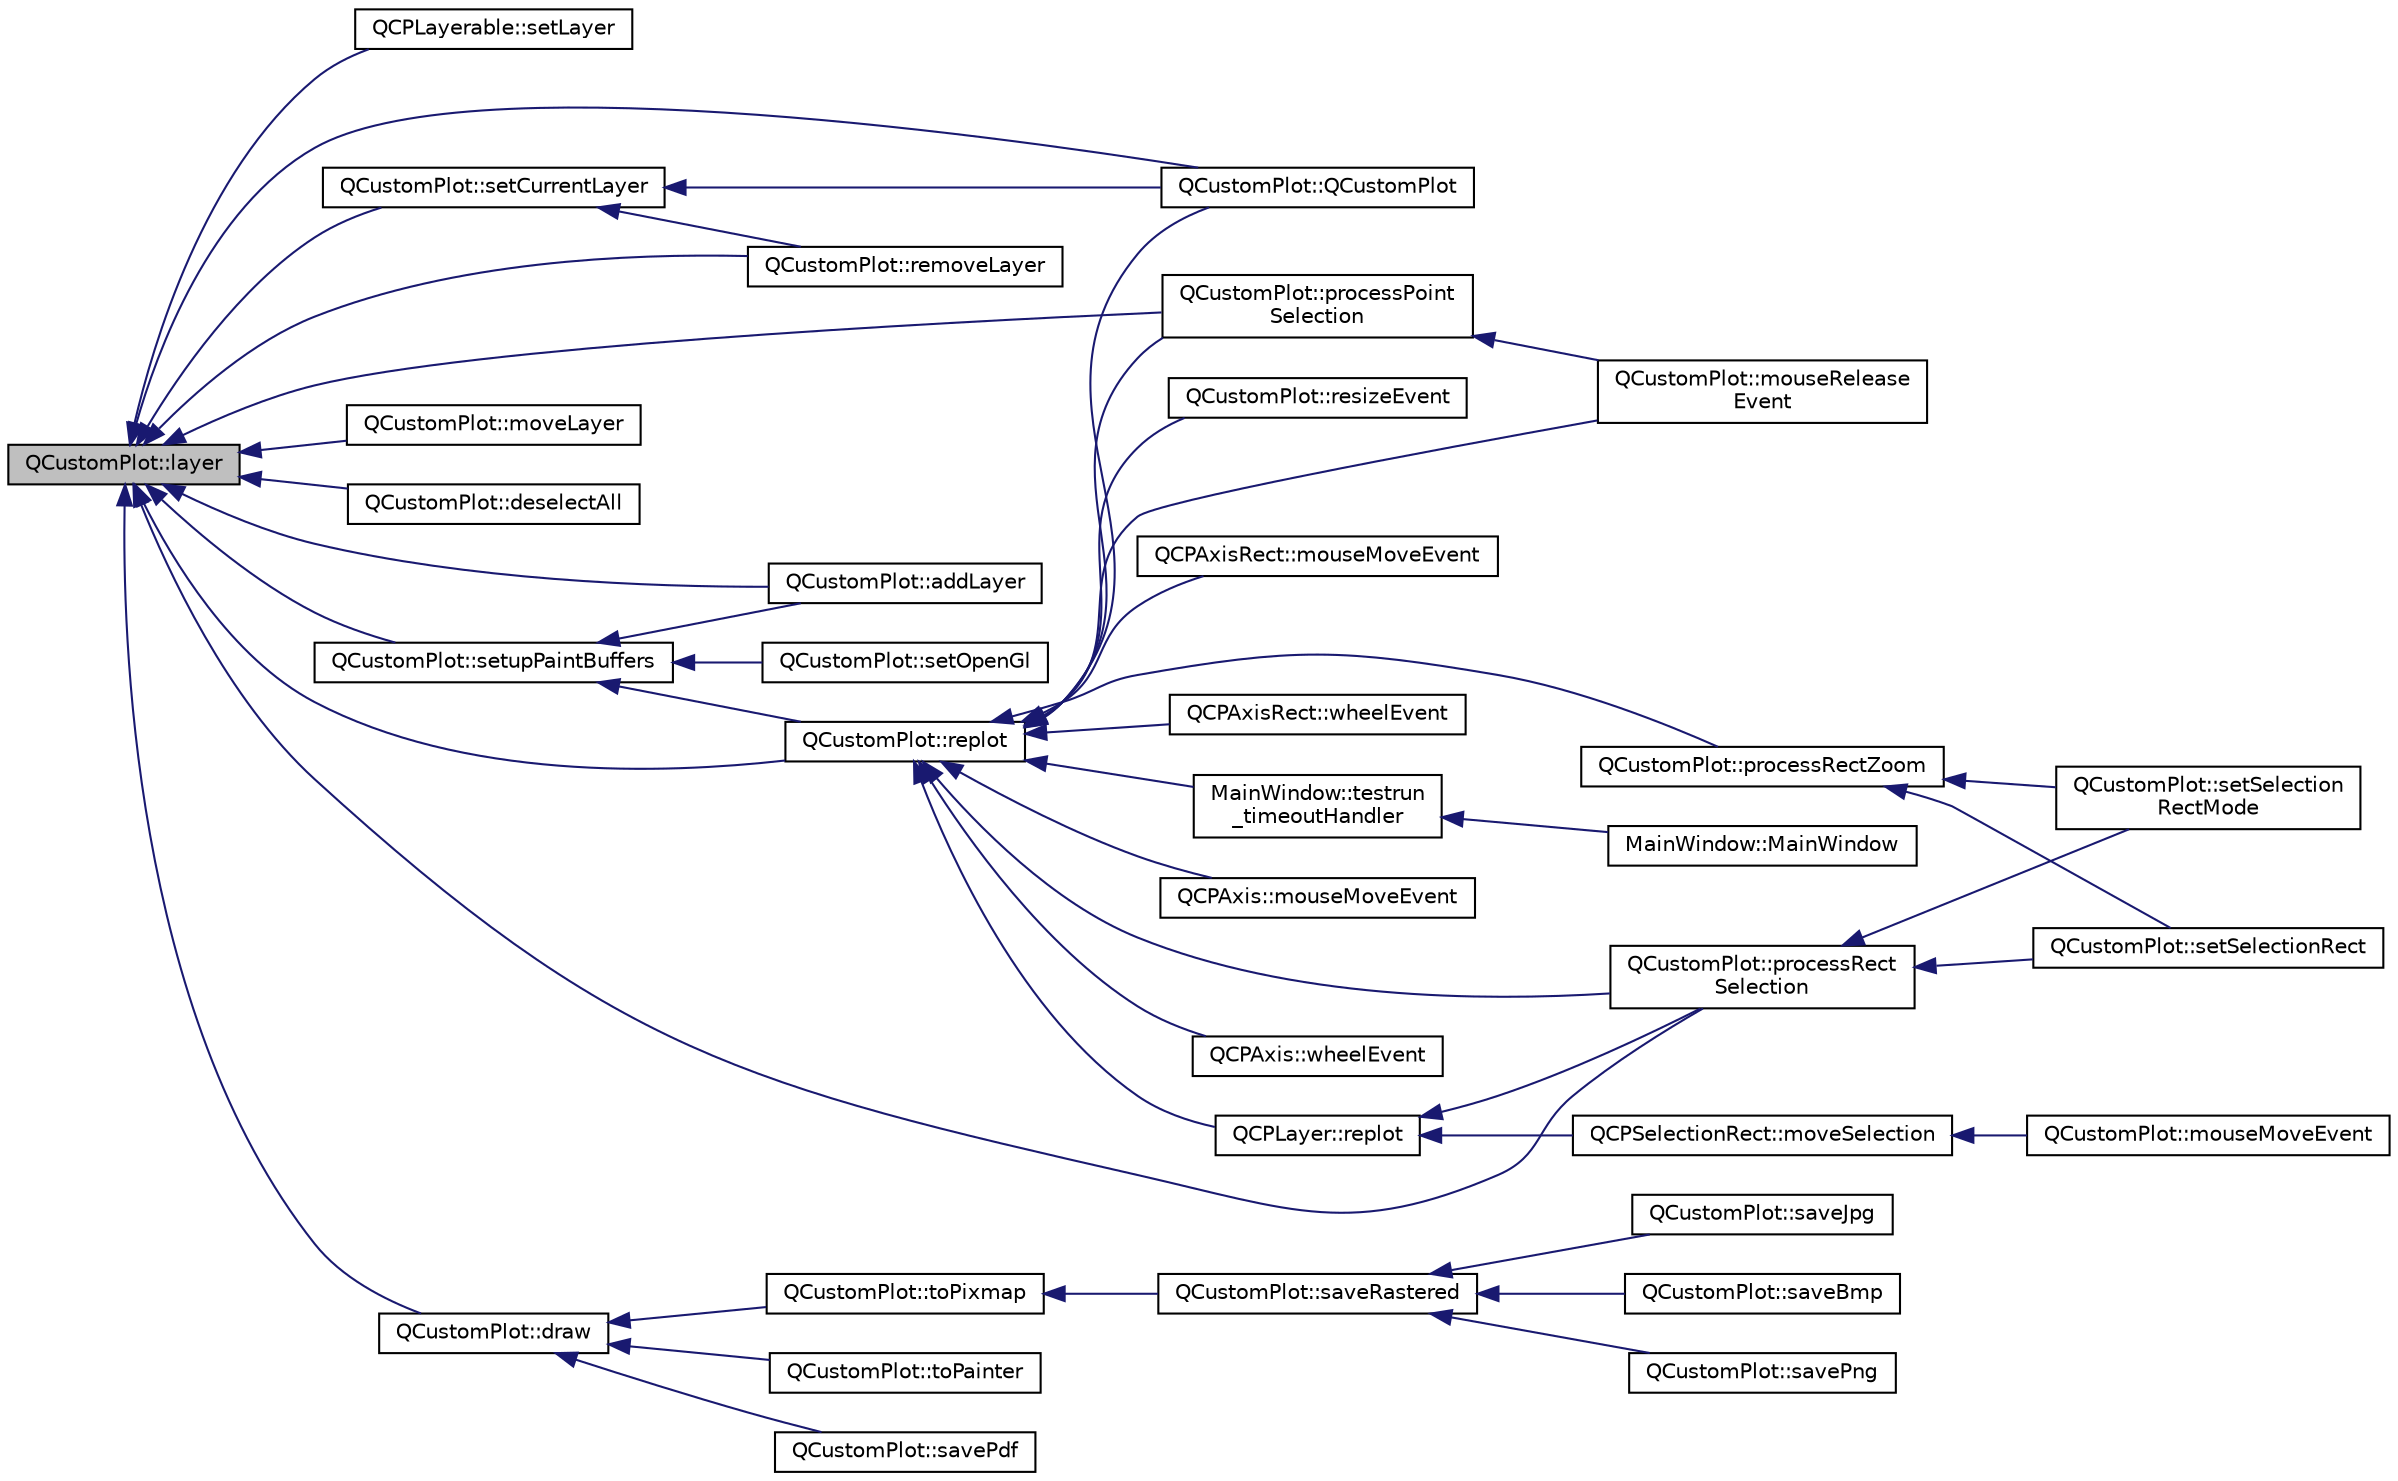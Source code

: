 digraph "QCustomPlot::layer"
{
  edge [fontname="Helvetica",fontsize="10",labelfontname="Helvetica",labelfontsize="10"];
  node [fontname="Helvetica",fontsize="10",shape=record];
  rankdir="LR";
  Node424 [label="QCustomPlot::layer",height=0.2,width=0.4,color="black", fillcolor="grey75", style="filled", fontcolor="black"];
  Node424 -> Node425 [dir="back",color="midnightblue",fontsize="10",style="solid",fontname="Helvetica"];
  Node425 [label="QCPLayerable::setLayer",height=0.2,width=0.4,color="black", fillcolor="white", style="filled",URL="$class_q_c_p_layerable.html#ab25a0e7b897993b44447caee0f142083"];
  Node424 -> Node426 [dir="back",color="midnightblue",fontsize="10",style="solid",fontname="Helvetica"];
  Node426 [label="QCustomPlot::QCustomPlot",height=0.2,width=0.4,color="black", fillcolor="white", style="filled",URL="$class_q_custom_plot.html#a45b99626558651a6428b83972b0b34b8"];
  Node424 -> Node427 [dir="back",color="midnightblue",fontsize="10",style="solid",fontname="Helvetica"];
  Node427 [label="QCustomPlot::setCurrentLayer",height=0.2,width=0.4,color="black", fillcolor="white", style="filled",URL="$class_q_custom_plot.html#a73a6dc47c653bb6f8f030abca5a11852"];
  Node427 -> Node426 [dir="back",color="midnightblue",fontsize="10",style="solid",fontname="Helvetica"];
  Node427 -> Node428 [dir="back",color="midnightblue",fontsize="10",style="solid",fontname="Helvetica"];
  Node428 [label="QCustomPlot::removeLayer",height=0.2,width=0.4,color="black", fillcolor="white", style="filled",URL="$class_q_custom_plot.html#a40f75e342c5eaab6a86066a42a0e2a94"];
  Node424 -> Node429 [dir="back",color="midnightblue",fontsize="10",style="solid",fontname="Helvetica"];
  Node429 [label="QCustomPlot::addLayer",height=0.2,width=0.4,color="black", fillcolor="white", style="filled",URL="$class_q_custom_plot.html#ad5255393df078448bb6ac83fa5db5f52"];
  Node424 -> Node428 [dir="back",color="midnightblue",fontsize="10",style="solid",fontname="Helvetica"];
  Node424 -> Node430 [dir="back",color="midnightblue",fontsize="10",style="solid",fontname="Helvetica"];
  Node430 [label="QCustomPlot::moveLayer",height=0.2,width=0.4,color="black", fillcolor="white", style="filled",URL="$class_q_custom_plot.html#ae896140beff19424e9e9e02d6e331104"];
  Node424 -> Node431 [dir="back",color="midnightblue",fontsize="10",style="solid",fontname="Helvetica"];
  Node431 [label="QCustomPlot::deselectAll",height=0.2,width=0.4,color="black", fillcolor="white", style="filled",URL="$class_q_custom_plot.html#a9d4808ab925b003054085246c92a257c"];
  Node424 -> Node432 [dir="back",color="midnightblue",fontsize="10",style="solid",fontname="Helvetica"];
  Node432 [label="QCustomPlot::replot",height=0.2,width=0.4,color="black", fillcolor="white", style="filled",URL="$class_q_custom_plot.html#aa4bfe7d70dbe67e81d877819b75ab9af"];
  Node432 -> Node433 [dir="back",color="midnightblue",fontsize="10",style="solid",fontname="Helvetica"];
  Node433 [label="MainWindow::testrun\l_timeoutHandler",height=0.2,width=0.4,color="black", fillcolor="white", style="filled",URL="$class_main_window.html#a9d9abd7a1b1373c715d72c2205088cd3",tooltip="Reakcja na timeout timera testowego. "];
  Node433 -> Node434 [dir="back",color="midnightblue",fontsize="10",style="solid",fontname="Helvetica"];
  Node434 [label="MainWindow::MainWindow",height=0.2,width=0.4,color="black", fillcolor="white", style="filled",URL="$class_main_window.html#a996c5a2b6f77944776856f08ec30858d",tooltip="Konstruktor parametryczny klasy MainWindow. "];
  Node432 -> Node435 [dir="back",color="midnightblue",fontsize="10",style="solid",fontname="Helvetica"];
  Node435 [label="QCPLayer::replot",height=0.2,width=0.4,color="black", fillcolor="white", style="filled",URL="$class_q_c_p_layer.html#adefd53b6db02f470151c416f42e37180"];
  Node435 -> Node436 [dir="back",color="midnightblue",fontsize="10",style="solid",fontname="Helvetica"];
  Node436 [label="QCPSelectionRect::moveSelection",height=0.2,width=0.4,color="black", fillcolor="white", style="filled",URL="$class_q_c_p_selection_rect.html#a95c3f1700be2a6d7bba0fe56ece5fbb1"];
  Node436 -> Node437 [dir="back",color="midnightblue",fontsize="10",style="solid",fontname="Helvetica"];
  Node437 [label="QCustomPlot::mouseMoveEvent",height=0.2,width=0.4,color="black", fillcolor="white", style="filled",URL="$class_q_custom_plot.html#ae7abdc93b26d2ad4632c1ab75ae5b46f"];
  Node435 -> Node438 [dir="back",color="midnightblue",fontsize="10",style="solid",fontname="Helvetica"];
  Node438 [label="QCustomPlot::processRect\lSelection",height=0.2,width=0.4,color="black", fillcolor="white", style="filled",URL="$class_q_custom_plot.html#ac10849411e1d0e858ea7f29c8ade364c"];
  Node438 -> Node439 [dir="back",color="midnightblue",fontsize="10",style="solid",fontname="Helvetica"];
  Node439 [label="QCustomPlot::setSelection\lRectMode",height=0.2,width=0.4,color="black", fillcolor="white", style="filled",URL="$class_q_custom_plot.html#a810ef958ebe84db661c7288b526c0deb"];
  Node438 -> Node440 [dir="back",color="midnightblue",fontsize="10",style="solid",fontname="Helvetica"];
  Node440 [label="QCustomPlot::setSelectionRect",height=0.2,width=0.4,color="black", fillcolor="white", style="filled",URL="$class_q_custom_plot.html#a0c09f96df15faa4799ad7051bb16cf33"];
  Node432 -> Node441 [dir="back",color="midnightblue",fontsize="10",style="solid",fontname="Helvetica"];
  Node441 [label="QCPAxis::mouseMoveEvent",height=0.2,width=0.4,color="black", fillcolor="white", style="filled",URL="$class_q_c_p_axis.html#a2a89a13440eec099fc2327c2672be0cd"];
  Node432 -> Node442 [dir="back",color="midnightblue",fontsize="10",style="solid",fontname="Helvetica"];
  Node442 [label="QCPAxis::wheelEvent",height=0.2,width=0.4,color="black", fillcolor="white", style="filled",URL="$class_q_c_p_axis.html#a71643d27524a843230b5ba68085b3d9b"];
  Node432 -> Node426 [dir="back",color="midnightblue",fontsize="10",style="solid",fontname="Helvetica"];
  Node432 -> Node443 [dir="back",color="midnightblue",fontsize="10",style="solid",fontname="Helvetica"];
  Node443 [label="QCustomPlot::resizeEvent",height=0.2,width=0.4,color="black", fillcolor="white", style="filled",URL="$class_q_custom_plot.html#af5b69dc6a431562ecdd1d0718bcbdf70"];
  Node432 -> Node444 [dir="back",color="midnightblue",fontsize="10",style="solid",fontname="Helvetica"];
  Node444 [label="QCustomPlot::mouseRelease\lEvent",height=0.2,width=0.4,color="black", fillcolor="white", style="filled",URL="$class_q_custom_plot.html#adc24846f52199e5a9bc35c387a6ce68d"];
  Node432 -> Node438 [dir="back",color="midnightblue",fontsize="10",style="solid",fontname="Helvetica"];
  Node432 -> Node445 [dir="back",color="midnightblue",fontsize="10",style="solid",fontname="Helvetica"];
  Node445 [label="QCustomPlot::processRectZoom",height=0.2,width=0.4,color="black", fillcolor="white", style="filled",URL="$class_q_custom_plot.html#a5508a207dcc279f316142f96d984bba3"];
  Node445 -> Node439 [dir="back",color="midnightblue",fontsize="10",style="solid",fontname="Helvetica"];
  Node445 -> Node440 [dir="back",color="midnightblue",fontsize="10",style="solid",fontname="Helvetica"];
  Node432 -> Node446 [dir="back",color="midnightblue",fontsize="10",style="solid",fontname="Helvetica"];
  Node446 [label="QCustomPlot::processPoint\lSelection",height=0.2,width=0.4,color="black", fillcolor="white", style="filled",URL="$class_q_custom_plot.html#ac13c10fff6613e3e80e13c787b010838"];
  Node446 -> Node444 [dir="back",color="midnightblue",fontsize="10",style="solid",fontname="Helvetica"];
  Node432 -> Node447 [dir="back",color="midnightblue",fontsize="10",style="solid",fontname="Helvetica"];
  Node447 [label="QCPAxisRect::mouseMoveEvent",height=0.2,width=0.4,color="black", fillcolor="white", style="filled",URL="$class_q_c_p_axis_rect.html#a9cd27ad8c5cfb49aefd9dbb30def4beb"];
  Node432 -> Node448 [dir="back",color="midnightblue",fontsize="10",style="solid",fontname="Helvetica"];
  Node448 [label="QCPAxisRect::wheelEvent",height=0.2,width=0.4,color="black", fillcolor="white", style="filled",URL="$class_q_c_p_axis_rect.html#a93eeaa0c127d6d6fe8171b2455080262"];
  Node424 -> Node449 [dir="back",color="midnightblue",fontsize="10",style="solid",fontname="Helvetica"];
  Node449 [label="QCustomPlot::draw",height=0.2,width=0.4,color="black", fillcolor="white", style="filled",URL="$class_q_custom_plot.html#ad7a7d878bf050f101a43008e7d8fdb52"];
  Node449 -> Node450 [dir="back",color="midnightblue",fontsize="10",style="solid",fontname="Helvetica"];
  Node450 [label="QCustomPlot::savePdf",height=0.2,width=0.4,color="black", fillcolor="white", style="filled",URL="$class_q_custom_plot.html#ad5acd34f6b39c3516887d7e54fec2412"];
  Node449 -> Node451 [dir="back",color="midnightblue",fontsize="10",style="solid",fontname="Helvetica"];
  Node451 [label="QCustomPlot::toPixmap",height=0.2,width=0.4,color="black", fillcolor="white", style="filled",URL="$class_q_custom_plot.html#aabb974d71ce96c137dc04eb6eab844fe"];
  Node451 -> Node452 [dir="back",color="midnightblue",fontsize="10",style="solid",fontname="Helvetica"];
  Node452 [label="QCustomPlot::saveRastered",height=0.2,width=0.4,color="black", fillcolor="white", style="filled",URL="$class_q_custom_plot.html#ad7723ce2edfa270632ef42b03a444352"];
  Node452 -> Node453 [dir="back",color="midnightblue",fontsize="10",style="solid",fontname="Helvetica"];
  Node453 [label="QCustomPlot::savePng",height=0.2,width=0.4,color="black", fillcolor="white", style="filled",URL="$class_q_custom_plot.html#ac92cc9256d12f354b40a4be4600b5fb9"];
  Node452 -> Node454 [dir="back",color="midnightblue",fontsize="10",style="solid",fontname="Helvetica"];
  Node454 [label="QCustomPlot::saveJpg",height=0.2,width=0.4,color="black", fillcolor="white", style="filled",URL="$class_q_custom_plot.html#a76f0d278e630a711fa6f48048cfd83e4"];
  Node452 -> Node455 [dir="back",color="midnightblue",fontsize="10",style="solid",fontname="Helvetica"];
  Node455 [label="QCustomPlot::saveBmp",height=0.2,width=0.4,color="black", fillcolor="white", style="filled",URL="$class_q_custom_plot.html#ae3a86ed0795670e50afa21759d4fa13d"];
  Node449 -> Node456 [dir="back",color="midnightblue",fontsize="10",style="solid",fontname="Helvetica"];
  Node456 [label="QCustomPlot::toPainter",height=0.2,width=0.4,color="black", fillcolor="white", style="filled",URL="$class_q_custom_plot.html#a1be68d5c0f1e086d6374d1340a193fb9"];
  Node424 -> Node457 [dir="back",color="midnightblue",fontsize="10",style="solid",fontname="Helvetica"];
  Node457 [label="QCustomPlot::setupPaintBuffers",height=0.2,width=0.4,color="black", fillcolor="white", style="filled",URL="$class_q_custom_plot.html#a2685341f7242c3882f4cc5e379308d71"];
  Node457 -> Node458 [dir="back",color="midnightblue",fontsize="10",style="solid",fontname="Helvetica"];
  Node458 [label="QCustomPlot::setOpenGl",height=0.2,width=0.4,color="black", fillcolor="white", style="filled",URL="$class_q_custom_plot.html#a7db1adc09016329f3aef7c60da935789"];
  Node457 -> Node429 [dir="back",color="midnightblue",fontsize="10",style="solid",fontname="Helvetica"];
  Node457 -> Node432 [dir="back",color="midnightblue",fontsize="10",style="solid",fontname="Helvetica"];
  Node424 -> Node438 [dir="back",color="midnightblue",fontsize="10",style="solid",fontname="Helvetica"];
  Node424 -> Node446 [dir="back",color="midnightblue",fontsize="10",style="solid",fontname="Helvetica"];
}
